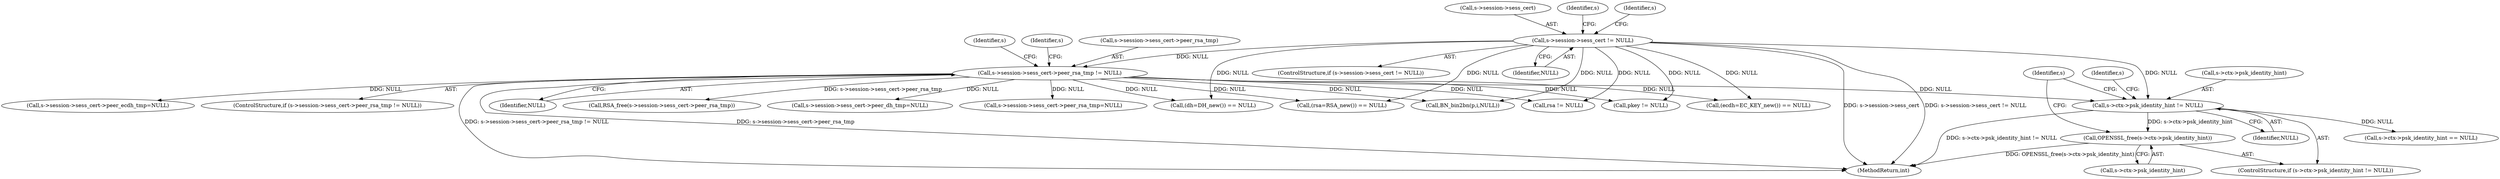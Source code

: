digraph "0_openssl_ce325c60c74b0fa784f5872404b722e120e5cab0_0@API" {
"1000473" [label="(Call,OPENSSL_free(s->ctx->psk_identity_hint))"];
"1000466" [label="(Call,s->ctx->psk_identity_hint != NULL)"];
"1000290" [label="(Call,s->session->sess_cert != NULL)"];
"1000299" [label="(Call,s->session->sess_cert->peer_rsa_tmp != NULL)"];
"1000552" [label="(Call,BN_bin2bn(p,i,NULL))"];
"1000467" [label="(Call,s->ctx->psk_identity_hint)"];
"1000317" [label="(Call,s->session->sess_cert->peer_rsa_tmp=NULL)"];
"1000330" [label="(Identifier,s)"];
"1000291" [label="(Call,s->session->sess_cert)"];
"1000466" [label="(Call,s->ctx->psk_identity_hint != NULL)"];
"1001205" [label="(Call,(ecdh=EC_KEY_new()) == NULL)"];
"1000473" [label="(Call,OPENSSL_free(s->ctx->psk_identity_hint))"];
"1000472" [label="(Identifier,NULL)"];
"1001442" [label="(Call,pkey != NULL)"];
"1000369" [label="(Call,s->session->sess_cert->peer_ecdh_tmp=NULL)"];
"1000298" [label="(ControlStructure,if (s->session->sess_cert->peer_rsa_tmp != NULL))"];
"1000290" [label="(Call,s->session->sess_cert != NULL)"];
"1000296" [label="(Identifier,NULL)"];
"1001790" [label="(MethodReturn,int)"];
"1000474" [label="(Call,s->ctx->psk_identity_hint)"];
"1000955" [label="(Call,(dh=DH_new()) == NULL)"];
"1000289" [label="(ControlStructure,if (s->session->sess_cert != NULL))"];
"1000307" [label="(Identifier,NULL)"];
"1000799" [label="(Call,(rsa=RSA_new()) == NULL)"];
"1000313" [label="(Identifier,s)"];
"1000303" [label="(Identifier,s)"];
"1000465" [label="(ControlStructure,if (s->ctx->psk_identity_hint != NULL))"];
"1000299" [label="(Call,s->session->sess_cert->peer_rsa_tmp != NULL)"];
"1001763" [label="(Call,rsa != NULL)"];
"1000476" [label="(Identifier,s)"];
"1000300" [label="(Call,s->session->sess_cert->peer_rsa_tmp)"];
"1000309" [label="(Call,RSA_free(s->session->sess_cert->peer_rsa_tmp))"];
"1000488" [label="(Call,s->ctx->psk_identity_hint == NULL)"];
"1000482" [label="(Identifier,s)"];
"1000383" [label="(Identifier,s)"];
"1000343" [label="(Call,s->session->sess_cert->peer_dh_tmp=NULL)"];
"1000473" -> "1000465"  [label="AST: "];
"1000473" -> "1000474"  [label="CFG: "];
"1000474" -> "1000473"  [label="AST: "];
"1000482" -> "1000473"  [label="CFG: "];
"1000473" -> "1001790"  [label="DDG: OPENSSL_free(s->ctx->psk_identity_hint)"];
"1000466" -> "1000473"  [label="DDG: s->ctx->psk_identity_hint"];
"1000466" -> "1000465"  [label="AST: "];
"1000466" -> "1000472"  [label="CFG: "];
"1000467" -> "1000466"  [label="AST: "];
"1000472" -> "1000466"  [label="AST: "];
"1000476" -> "1000466"  [label="CFG: "];
"1000482" -> "1000466"  [label="CFG: "];
"1000466" -> "1001790"  [label="DDG: s->ctx->psk_identity_hint != NULL"];
"1000290" -> "1000466"  [label="DDG: NULL"];
"1000299" -> "1000466"  [label="DDG: NULL"];
"1000466" -> "1000488"  [label="DDG: NULL"];
"1000290" -> "1000289"  [label="AST: "];
"1000290" -> "1000296"  [label="CFG: "];
"1000291" -> "1000290"  [label="AST: "];
"1000296" -> "1000290"  [label="AST: "];
"1000303" -> "1000290"  [label="CFG: "];
"1000383" -> "1000290"  [label="CFG: "];
"1000290" -> "1001790"  [label="DDG: s->session->sess_cert"];
"1000290" -> "1001790"  [label="DDG: s->session->sess_cert != NULL"];
"1000290" -> "1000299"  [label="DDG: NULL"];
"1000290" -> "1000552"  [label="DDG: NULL"];
"1000290" -> "1000799"  [label="DDG: NULL"];
"1000290" -> "1000955"  [label="DDG: NULL"];
"1000290" -> "1001205"  [label="DDG: NULL"];
"1000290" -> "1001442"  [label="DDG: NULL"];
"1000290" -> "1001763"  [label="DDG: NULL"];
"1000299" -> "1000298"  [label="AST: "];
"1000299" -> "1000307"  [label="CFG: "];
"1000300" -> "1000299"  [label="AST: "];
"1000307" -> "1000299"  [label="AST: "];
"1000313" -> "1000299"  [label="CFG: "];
"1000330" -> "1000299"  [label="CFG: "];
"1000299" -> "1001790"  [label="DDG: s->session->sess_cert->peer_rsa_tmp != NULL"];
"1000299" -> "1001790"  [label="DDG: s->session->sess_cert->peer_rsa_tmp"];
"1000299" -> "1000309"  [label="DDG: s->session->sess_cert->peer_rsa_tmp"];
"1000299" -> "1000317"  [label="DDG: NULL"];
"1000299" -> "1000343"  [label="DDG: NULL"];
"1000299" -> "1000369"  [label="DDG: NULL"];
"1000299" -> "1000552"  [label="DDG: NULL"];
"1000299" -> "1000799"  [label="DDG: NULL"];
"1000299" -> "1000955"  [label="DDG: NULL"];
"1000299" -> "1001205"  [label="DDG: NULL"];
"1000299" -> "1001442"  [label="DDG: NULL"];
"1000299" -> "1001763"  [label="DDG: NULL"];
}
